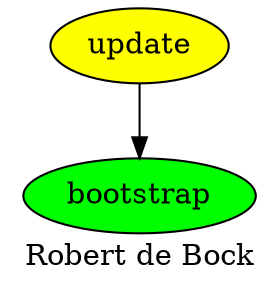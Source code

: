 digraph PhiloDilemma {
  label = "Robert de Bock" ;
  overlap=false
  {
    bootstrap [fillcolor=green style=filled]
    update [fillcolor=yellow style=filled]
  }
  update -> bootstrap
}

